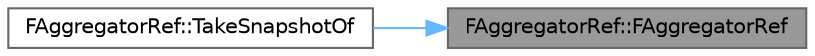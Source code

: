 digraph "FAggregatorRef::FAggregatorRef"
{
 // INTERACTIVE_SVG=YES
 // LATEX_PDF_SIZE
  bgcolor="transparent";
  edge [fontname=Helvetica,fontsize=10,labelfontname=Helvetica,labelfontsize=10];
  node [fontname=Helvetica,fontsize=10,shape=box,height=0.2,width=0.4];
  rankdir="RL";
  Node1 [id="Node000001",label="FAggregatorRef::FAggregatorRef",height=0.2,width=0.4,color="gray40", fillcolor="grey60", style="filled", fontcolor="black",tooltip=" "];
  Node1 -> Node2 [id="edge1_Node000001_Node000002",dir="back",color="steelblue1",style="solid",tooltip=" "];
  Node2 [id="Node000002",label="FAggregatorRef::TakeSnapshotOf",height=0.2,width=0.4,color="grey40", fillcolor="white", style="filled",URL="$d0/d17/structFAggregatorRef.html#a617365efbd3eb6a3f7dfcb6569f5e7b5",tooltip=" "];
}
